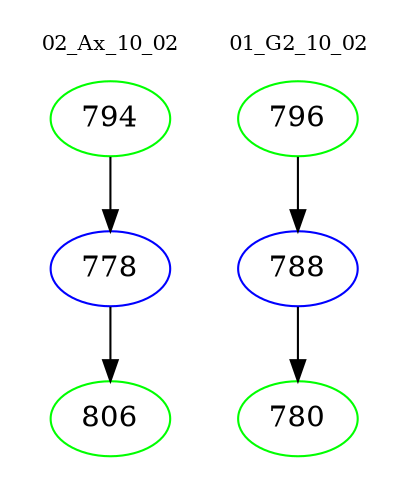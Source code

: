 digraph{
subgraph cluster_0 {
color = white
label = "02_Ax_10_02";
fontsize=10;
T0_794 [label="794", color="green"]
T0_794 -> T0_778 [color="black"]
T0_778 [label="778", color="blue"]
T0_778 -> T0_806 [color="black"]
T0_806 [label="806", color="green"]
}
subgraph cluster_1 {
color = white
label = "01_G2_10_02";
fontsize=10;
T1_796 [label="796", color="green"]
T1_796 -> T1_788 [color="black"]
T1_788 [label="788", color="blue"]
T1_788 -> T1_780 [color="black"]
T1_780 [label="780", color="green"]
}
}
